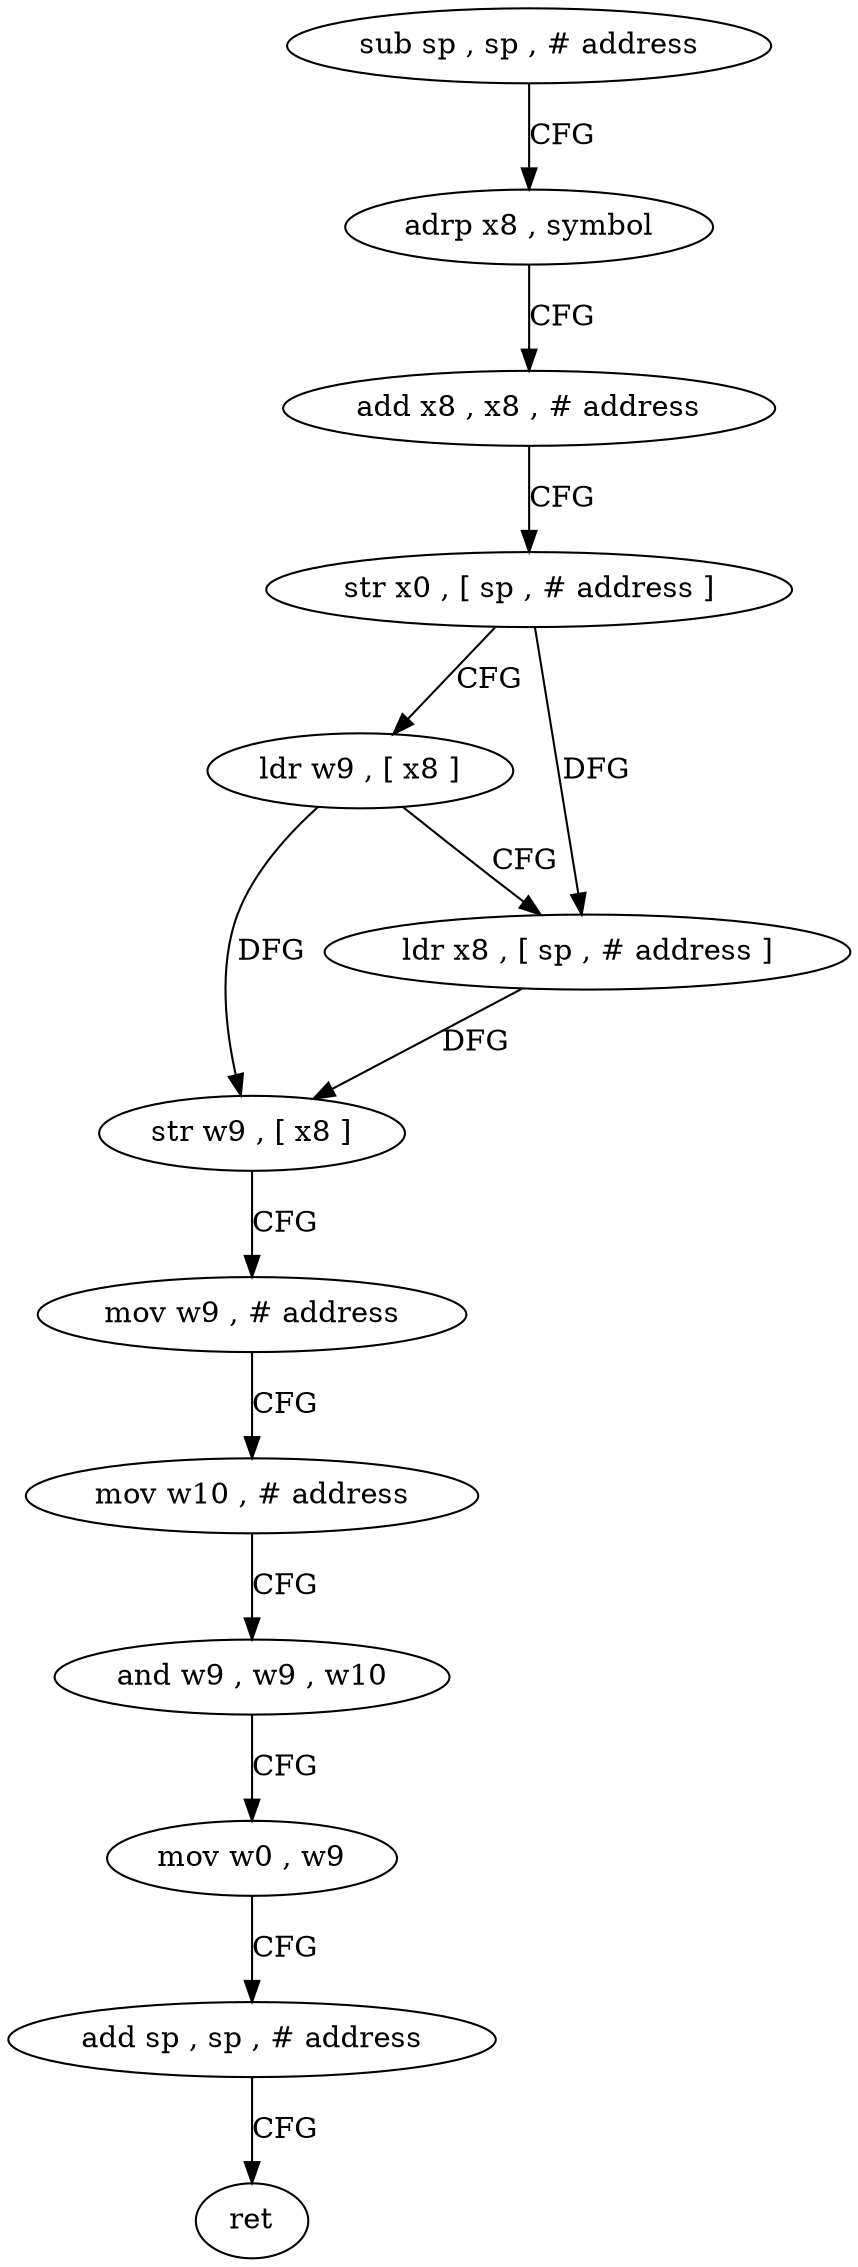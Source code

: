digraph "func" {
"4209912" [label = "sub sp , sp , # address" ]
"4209916" [label = "adrp x8 , symbol" ]
"4209920" [label = "add x8 , x8 , # address" ]
"4209924" [label = "str x0 , [ sp , # address ]" ]
"4209928" [label = "ldr w9 , [ x8 ]" ]
"4209932" [label = "ldr x8 , [ sp , # address ]" ]
"4209936" [label = "str w9 , [ x8 ]" ]
"4209940" [label = "mov w9 , # address" ]
"4209944" [label = "mov w10 , # address" ]
"4209948" [label = "and w9 , w9 , w10" ]
"4209952" [label = "mov w0 , w9" ]
"4209956" [label = "add sp , sp , # address" ]
"4209960" [label = "ret" ]
"4209912" -> "4209916" [ label = "CFG" ]
"4209916" -> "4209920" [ label = "CFG" ]
"4209920" -> "4209924" [ label = "CFG" ]
"4209924" -> "4209928" [ label = "CFG" ]
"4209924" -> "4209932" [ label = "DFG" ]
"4209928" -> "4209932" [ label = "CFG" ]
"4209928" -> "4209936" [ label = "DFG" ]
"4209932" -> "4209936" [ label = "DFG" ]
"4209936" -> "4209940" [ label = "CFG" ]
"4209940" -> "4209944" [ label = "CFG" ]
"4209944" -> "4209948" [ label = "CFG" ]
"4209948" -> "4209952" [ label = "CFG" ]
"4209952" -> "4209956" [ label = "CFG" ]
"4209956" -> "4209960" [ label = "CFG" ]
}
